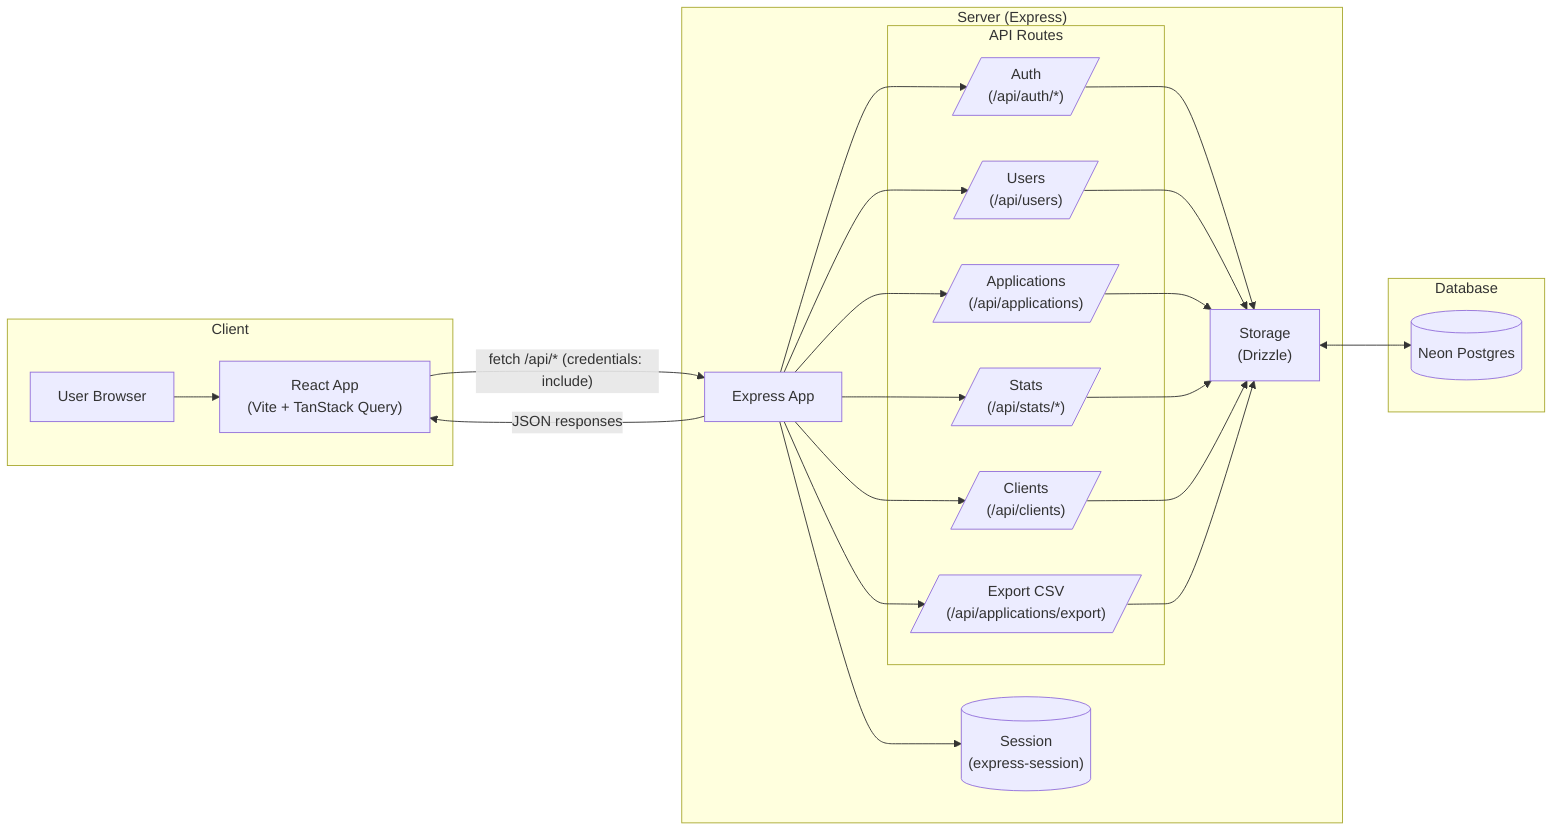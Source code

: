 graph LR
  %% Clusters
  subgraph Client
    U["User Browser"]
    R["React App<br/>(Vite + TanStack Query)"]
  end

  subgraph "Server (Express)"
    E["Express App"]
    S[("Session<br/>(express-session)")]

    subgraph "API Routes"
      A[/"Auth<br/>(/api/auth/*)"/]
      US[/"Users<br/>(/api/users)"/]
      AP[/"Applications<br/>(/api/applications)"/]
      ST[/"Stats<br/>(/api/stats/*)"/]
      CL[/"Clients<br/>(/api/clients)"/]
      EX[/"Export CSV<br/>(/api/applications/export)"/]
    end

    T["Storage<br/>(Drizzle)"]
  end

  subgraph Database
    PG[("Neon Postgres")]
  end

  %% Flows
  U --> R
  R -->|"fetch /api/* (credentials: include)"| E
  E --> S
  E --> A
  E --> US
  E --> AP
  E --> ST
  E --> CL
  E --> EX
  A --> T
  US --> T
  AP --> T
  ST --> T
  CL --> T
  EX --> T
  T <--> PG
  E -->|"JSON responses"| R